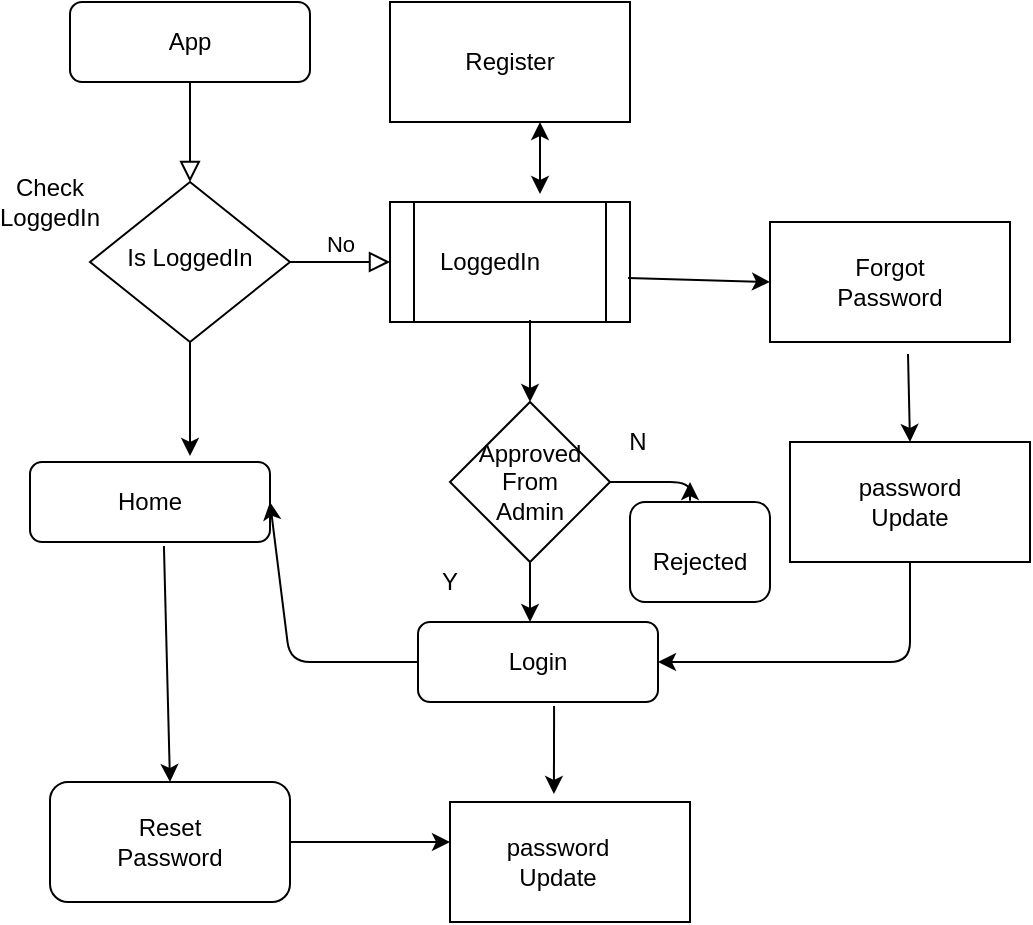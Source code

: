 <mxfile version="14.1.8" type="device"><diagram id="C5RBs43oDa-KdzZeNtuy" name="Page-1"><mxGraphModel dx="852" dy="494" grid="1" gridSize="10" guides="1" tooltips="1" connect="1" arrows="1" fold="1" page="1" pageScale="1" pageWidth="827" pageHeight="1169" math="0" shadow="0"><root><mxCell id="WIyWlLk6GJQsqaUBKTNV-0"/><mxCell id="WIyWlLk6GJQsqaUBKTNV-1" parent="WIyWlLk6GJQsqaUBKTNV-0"/><mxCell id="cHFDOHuktptLftn6xoyV-29" value="" style="rounded=0;html=1;jettySize=auto;orthogonalLoop=1;fontSize=11;endArrow=block;endFill=0;endSize=8;strokeWidth=1;shadow=0;labelBackgroundColor=none;edgeStyle=orthogonalEdgeStyle;" edge="1" parent="WIyWlLk6GJQsqaUBKTNV-1" source="cHFDOHuktptLftn6xoyV-30" target="cHFDOHuktptLftn6xoyV-32"><mxGeometry relative="1" as="geometry"/></mxCell><mxCell id="cHFDOHuktptLftn6xoyV-30" value="App" style="rounded=1;whiteSpace=wrap;html=1;fontSize=12;glass=0;strokeWidth=1;shadow=0;" vertex="1" parent="WIyWlLk6GJQsqaUBKTNV-1"><mxGeometry x="170" y="90" width="120" height="40" as="geometry"/></mxCell><mxCell id="cHFDOHuktptLftn6xoyV-31" value="No" style="edgeStyle=orthogonalEdgeStyle;rounded=0;html=1;jettySize=auto;orthogonalLoop=1;fontSize=11;endArrow=block;endFill=0;endSize=8;strokeWidth=1;shadow=0;labelBackgroundColor=none;" edge="1" parent="WIyWlLk6GJQsqaUBKTNV-1" source="cHFDOHuktptLftn6xoyV-32"><mxGeometry y="10" relative="1" as="geometry"><mxPoint as="offset"/><mxPoint x="330" y="220" as="targetPoint"/></mxGeometry></mxCell><mxCell id="cHFDOHuktptLftn6xoyV-32" value="Is LoggedIn" style="rhombus;whiteSpace=wrap;html=1;shadow=0;fontFamily=Helvetica;fontSize=12;align=center;strokeWidth=1;spacing=6;spacingTop=-4;" vertex="1" parent="WIyWlLk6GJQsqaUBKTNV-1"><mxGeometry x="180" y="180" width="100" height="80" as="geometry"/></mxCell><mxCell id="cHFDOHuktptLftn6xoyV-33" value="Home" style="rounded=1;whiteSpace=wrap;html=1;fontSize=12;glass=0;strokeWidth=1;shadow=0;" vertex="1" parent="WIyWlLk6GJQsqaUBKTNV-1"><mxGeometry x="150" y="320" width="120" height="40" as="geometry"/></mxCell><mxCell id="cHFDOHuktptLftn6xoyV-34" value="Login" style="rounded=1;whiteSpace=wrap;html=1;fontSize=12;glass=0;strokeWidth=1;shadow=0;" vertex="1" parent="WIyWlLk6GJQsqaUBKTNV-1"><mxGeometry x="344" y="400" width="120" height="40" as="geometry"/></mxCell><mxCell id="cHFDOHuktptLftn6xoyV-35" value="Check LoggedIn" style="text;html=1;strokeColor=none;fillColor=none;align=center;verticalAlign=middle;whiteSpace=wrap;rounded=0;" vertex="1" parent="WIyWlLk6GJQsqaUBKTNV-1"><mxGeometry x="140" y="180" width="40" height="20" as="geometry"/></mxCell><mxCell id="cHFDOHuktptLftn6xoyV-36" value="" style="rounded=0;whiteSpace=wrap;html=1;" vertex="1" parent="WIyWlLk6GJQsqaUBKTNV-1"><mxGeometry x="330" y="90" width="120" height="60" as="geometry"/></mxCell><mxCell id="cHFDOHuktptLftn6xoyV-37" value="Register" style="text;html=1;strokeColor=none;fillColor=none;align=center;verticalAlign=middle;whiteSpace=wrap;rounded=0;" vertex="1" parent="WIyWlLk6GJQsqaUBKTNV-1"><mxGeometry x="370" y="110" width="40" height="20" as="geometry"/></mxCell><mxCell id="cHFDOHuktptLftn6xoyV-38" value="" style="shape=process;whiteSpace=wrap;html=1;backgroundOutline=1;" vertex="1" parent="WIyWlLk6GJQsqaUBKTNV-1"><mxGeometry x="330" y="190" width="120" height="60" as="geometry"/></mxCell><mxCell id="cHFDOHuktptLftn6xoyV-39" value="LoggedIn" style="text;html=1;strokeColor=none;fillColor=none;align=center;verticalAlign=middle;whiteSpace=wrap;rounded=0;" vertex="1" parent="WIyWlLk6GJQsqaUBKTNV-1"><mxGeometry x="360" y="210" width="40" height="20" as="geometry"/></mxCell><mxCell id="cHFDOHuktptLftn6xoyV-40" value="" style="endArrow=classic;startArrow=classic;html=1;exitX=0.625;exitY=-0.067;exitDx=0;exitDy=0;exitPerimeter=0;" edge="1" parent="WIyWlLk6GJQsqaUBKTNV-1" source="cHFDOHuktptLftn6xoyV-38"><mxGeometry width="50" height="50" relative="1" as="geometry"><mxPoint x="355" y="200" as="sourcePoint"/><mxPoint x="405" y="150" as="targetPoint"/></mxGeometry></mxCell><mxCell id="cHFDOHuktptLftn6xoyV-42" value="" style="rounded=0;whiteSpace=wrap;html=1;" vertex="1" parent="WIyWlLk6GJQsqaUBKTNV-1"><mxGeometry x="520" y="200" width="120" height="60" as="geometry"/></mxCell><mxCell id="cHFDOHuktptLftn6xoyV-43" value="" style="endArrow=classic;html=1;exitX=0.5;exitY=1;exitDx=0;exitDy=0;" edge="1" parent="WIyWlLk6GJQsqaUBKTNV-1" source="cHFDOHuktptLftn6xoyV-32"><mxGeometry width="50" height="50" relative="1" as="geometry"><mxPoint x="400" y="290" as="sourcePoint"/><mxPoint x="230" y="317" as="targetPoint"/></mxGeometry></mxCell><mxCell id="cHFDOHuktptLftn6xoyV-44" value="Forgot Password" style="text;html=1;strokeColor=none;fillColor=none;align=center;verticalAlign=middle;whiteSpace=wrap;rounded=0;" vertex="1" parent="WIyWlLk6GJQsqaUBKTNV-1"><mxGeometry x="560" y="220" width="40" height="20" as="geometry"/></mxCell><mxCell id="cHFDOHuktptLftn6xoyV-45" value="" style="endArrow=classic;html=1;entryX=0;entryY=0.5;entryDx=0;entryDy=0;exitX=0.992;exitY=0.633;exitDx=0;exitDy=0;exitPerimeter=0;" edge="1" parent="WIyWlLk6GJQsqaUBKTNV-1" source="cHFDOHuktptLftn6xoyV-38" target="cHFDOHuktptLftn6xoyV-42"><mxGeometry width="50" height="50" relative="1" as="geometry"><mxPoint x="460" y="230" as="sourcePoint"/><mxPoint x="450" y="240" as="targetPoint"/></mxGeometry></mxCell><mxCell id="cHFDOHuktptLftn6xoyV-46" value="" style="rounded=0;whiteSpace=wrap;html=1;" vertex="1" parent="WIyWlLk6GJQsqaUBKTNV-1"><mxGeometry x="530" y="310" width="120" height="60" as="geometry"/></mxCell><mxCell id="cHFDOHuktptLftn6xoyV-47" value="" style="rounded=1;whiteSpace=wrap;html=1;" vertex="1" parent="WIyWlLk6GJQsqaUBKTNV-1"><mxGeometry x="160" y="480" width="120" height="60" as="geometry"/></mxCell><mxCell id="cHFDOHuktptLftn6xoyV-48" value="" style="endArrow=classic;html=1;entryX=1;entryY=0.5;entryDx=0;entryDy=0;" edge="1" parent="WIyWlLk6GJQsqaUBKTNV-1" source="cHFDOHuktptLftn6xoyV-34" target="cHFDOHuktptLftn6xoyV-33"><mxGeometry width="50" height="50" relative="1" as="geometry"><mxPoint x="400" y="290" as="sourcePoint"/><mxPoint x="450" y="240" as="targetPoint"/><Array as="points"><mxPoint x="280" y="420"/></Array></mxGeometry></mxCell><mxCell id="cHFDOHuktptLftn6xoyV-49" value="" style="endArrow=classic;html=1;exitX=0.558;exitY=1.05;exitDx=0;exitDy=0;exitPerimeter=0;entryX=0.5;entryY=0;entryDx=0;entryDy=0;" edge="1" parent="WIyWlLk6GJQsqaUBKTNV-1" source="cHFDOHuktptLftn6xoyV-33" target="cHFDOHuktptLftn6xoyV-47"><mxGeometry width="50" height="50" relative="1" as="geometry"><mxPoint x="400" y="290" as="sourcePoint"/><mxPoint x="220" y="410" as="targetPoint"/></mxGeometry></mxCell><mxCell id="cHFDOHuktptLftn6xoyV-50" value="Reset Password" style="text;html=1;strokeColor=none;fillColor=none;align=center;verticalAlign=middle;whiteSpace=wrap;rounded=0;" vertex="1" parent="WIyWlLk6GJQsqaUBKTNV-1"><mxGeometry x="200" y="500" width="40" height="20" as="geometry"/></mxCell><mxCell id="cHFDOHuktptLftn6xoyV-51" value="" style="endArrow=classic;html=1;" edge="1" parent="WIyWlLk6GJQsqaUBKTNV-1"><mxGeometry width="50" height="50" relative="1" as="geometry"><mxPoint x="280" y="510" as="sourcePoint"/><mxPoint x="360" y="510" as="targetPoint"/></mxGeometry></mxCell><mxCell id="cHFDOHuktptLftn6xoyV-52" value="" style="rounded=0;whiteSpace=wrap;html=1;" vertex="1" parent="WIyWlLk6GJQsqaUBKTNV-1"><mxGeometry x="360" y="490" width="120" height="60" as="geometry"/></mxCell><mxCell id="cHFDOHuktptLftn6xoyV-53" value="password Update" style="text;html=1;strokeColor=none;fillColor=none;align=center;verticalAlign=middle;whiteSpace=wrap;rounded=0;" vertex="1" parent="WIyWlLk6GJQsqaUBKTNV-1"><mxGeometry x="394" y="510" width="40" height="20" as="geometry"/></mxCell><mxCell id="cHFDOHuktptLftn6xoyV-54" value="" style="endArrow=classic;html=1;exitX=0.567;exitY=1.05;exitDx=0;exitDy=0;exitPerimeter=0;entryX=0.433;entryY=-0.067;entryDx=0;entryDy=0;entryPerimeter=0;" edge="1" parent="WIyWlLk6GJQsqaUBKTNV-1" target="cHFDOHuktptLftn6xoyV-52" source="cHFDOHuktptLftn6xoyV-34"><mxGeometry width="50" height="50" relative="1" as="geometry"><mxPoint x="420" y="450" as="sourcePoint"/><mxPoint x="412" y="480" as="targetPoint"/></mxGeometry></mxCell><mxCell id="cHFDOHuktptLftn6xoyV-55" value="" style="endArrow=classic;html=1;entryX=0.5;entryY=0;entryDx=0;entryDy=0;exitX=0.575;exitY=1.1;exitDx=0;exitDy=0;exitPerimeter=0;" edge="1" parent="WIyWlLk6GJQsqaUBKTNV-1" source="cHFDOHuktptLftn6xoyV-42" target="cHFDOHuktptLftn6xoyV-46"><mxGeometry width="50" height="50" relative="1" as="geometry"><mxPoint x="400" y="270" as="sourcePoint"/><mxPoint x="450" y="220" as="targetPoint"/></mxGeometry></mxCell><mxCell id="cHFDOHuktptLftn6xoyV-56" value="password Update" style="text;html=1;strokeColor=none;fillColor=none;align=center;verticalAlign=middle;whiteSpace=wrap;rounded=0;" vertex="1" parent="WIyWlLk6GJQsqaUBKTNV-1"><mxGeometry x="570" y="330" width="40" height="20" as="geometry"/></mxCell><mxCell id="cHFDOHuktptLftn6xoyV-57" value="" style="endArrow=classic;html=1;entryX=1;entryY=0.5;entryDx=0;entryDy=0;" edge="1" parent="WIyWlLk6GJQsqaUBKTNV-1" source="cHFDOHuktptLftn6xoyV-46" target="cHFDOHuktptLftn6xoyV-34"><mxGeometry width="50" height="50" relative="1" as="geometry"><mxPoint x="400" y="270" as="sourcePoint"/><mxPoint x="450" y="220" as="targetPoint"/><Array as="points"><mxPoint x="590" y="420"/></Array></mxGeometry></mxCell><mxCell id="cHFDOHuktptLftn6xoyV-58" value="" style="rhombus;whiteSpace=wrap;html=1;" vertex="1" parent="WIyWlLk6GJQsqaUBKTNV-1"><mxGeometry x="360" y="290" width="80" height="80" as="geometry"/></mxCell><mxCell id="cHFDOHuktptLftn6xoyV-59" value="Approved From Admin" style="text;html=1;strokeColor=none;fillColor=none;align=center;verticalAlign=middle;whiteSpace=wrap;rounded=0;" vertex="1" parent="WIyWlLk6GJQsqaUBKTNV-1"><mxGeometry x="380" y="320" width="40" height="20" as="geometry"/></mxCell><mxCell id="cHFDOHuktptLftn6xoyV-60" value="" style="endArrow=classic;html=1;entryX=0.5;entryY=0;entryDx=0;entryDy=0;" edge="1" parent="WIyWlLk6GJQsqaUBKTNV-1" target="cHFDOHuktptLftn6xoyV-58"><mxGeometry width="50" height="50" relative="1" as="geometry"><mxPoint x="400" y="249" as="sourcePoint"/><mxPoint x="440" y="220" as="targetPoint"/></mxGeometry></mxCell><mxCell id="cHFDOHuktptLftn6xoyV-61" value="" style="endArrow=classic;html=1;exitX=0.5;exitY=1;exitDx=0;exitDy=0;" edge="1" parent="WIyWlLk6GJQsqaUBKTNV-1" source="cHFDOHuktptLftn6xoyV-58"><mxGeometry width="50" height="50" relative="1" as="geometry"><mxPoint x="390" y="470" as="sourcePoint"/><mxPoint x="400" y="400" as="targetPoint"/></mxGeometry></mxCell><mxCell id="cHFDOHuktptLftn6xoyV-62" value="" style="rounded=1;whiteSpace=wrap;html=1;" vertex="1" parent="WIyWlLk6GJQsqaUBKTNV-1"><mxGeometry x="450" y="340" width="70" height="50" as="geometry"/></mxCell><mxCell id="cHFDOHuktptLftn6xoyV-63" value="" style="endArrow=classic;html=1;exitX=1;exitY=0.5;exitDx=0;exitDy=0;" edge="1" parent="WIyWlLk6GJQsqaUBKTNV-1" source="cHFDOHuktptLftn6xoyV-58"><mxGeometry width="50" height="50" relative="1" as="geometry"><mxPoint x="390" y="470" as="sourcePoint"/><mxPoint x="480" y="330" as="targetPoint"/><Array as="points"><mxPoint x="480" y="330"/><mxPoint x="480" y="340"/></Array></mxGeometry></mxCell><mxCell id="cHFDOHuktptLftn6xoyV-65" value="Rejected" style="text;html=1;strokeColor=none;fillColor=none;align=center;verticalAlign=middle;whiteSpace=wrap;rounded=0;" vertex="1" parent="WIyWlLk6GJQsqaUBKTNV-1"><mxGeometry x="465" y="360" width="40" height="20" as="geometry"/></mxCell><mxCell id="cHFDOHuktptLftn6xoyV-67" value="Y" style="text;html=1;strokeColor=none;fillColor=none;align=center;verticalAlign=middle;whiteSpace=wrap;rounded=0;" vertex="1" parent="WIyWlLk6GJQsqaUBKTNV-1"><mxGeometry x="340" y="370" width="40" height="20" as="geometry"/></mxCell><mxCell id="cHFDOHuktptLftn6xoyV-68" value="N" style="text;html=1;strokeColor=none;fillColor=none;align=center;verticalAlign=middle;whiteSpace=wrap;rounded=0;" vertex="1" parent="WIyWlLk6GJQsqaUBKTNV-1"><mxGeometry x="434" y="300" width="40" height="20" as="geometry"/></mxCell></root></mxGraphModel></diagram></mxfile>